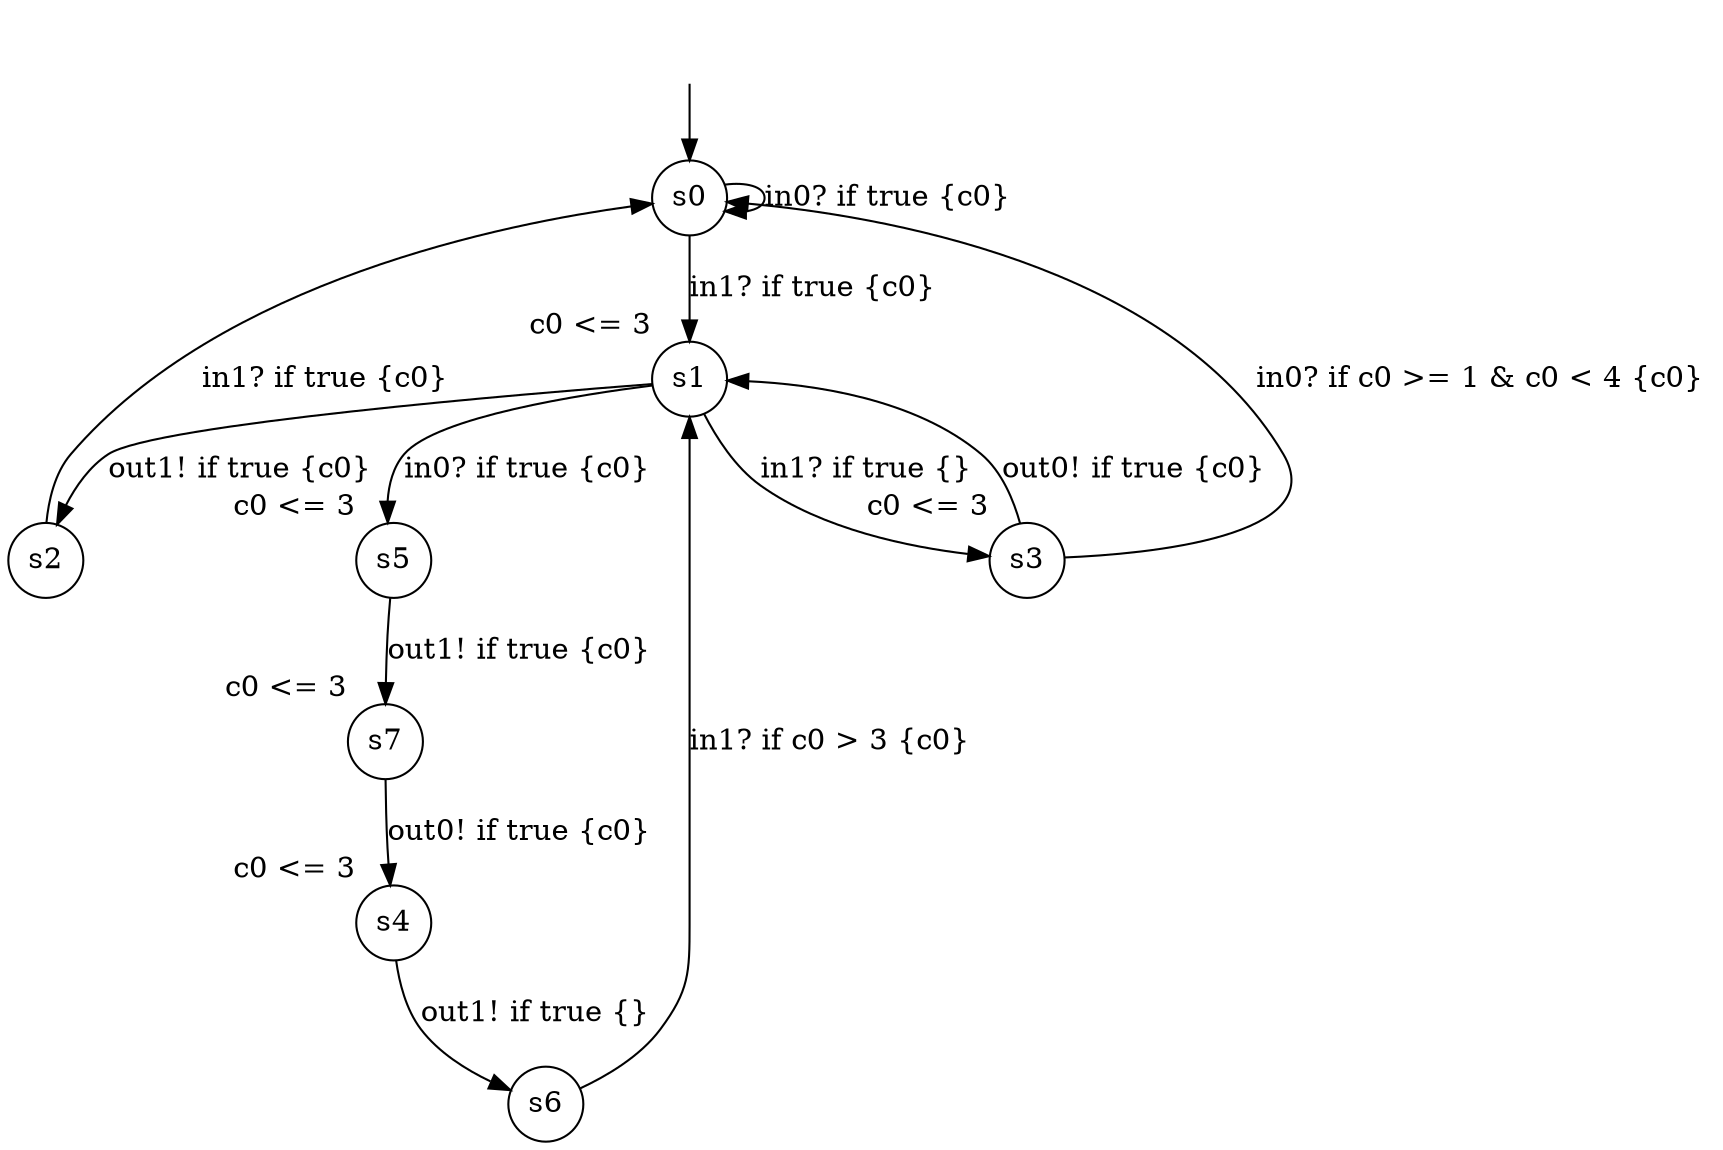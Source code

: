 digraph g {
__start0 [label="" shape="none"];
s0 [shape="circle" margin=0 label="s0"];
s1 [shape="circle" margin=0 label="s1", xlabel="c0 <= 3"];
s2 [shape="circle" margin=0 label="s2"];
s3 [shape="circle" margin=0 label="s3", xlabel="c0 <= 3"];
s4 [shape="circle" margin=0 label="s4", xlabel="c0 <= 3"];
s5 [shape="circle" margin=0 label="s5", xlabel="c0 <= 3"];
s6 [shape="circle" margin=0 label="s6"];
s7 [shape="circle" margin=0 label="s7", xlabel="c0 <= 3"];
s0 -> s1 [label="in1? if true {c0} "];
s0 -> s0 [label="in0? if true {c0} "];
s1 -> s3 [label="in1? if true {} "];
s1 -> s5 [label="in0? if true {c0} "];
s1 -> s2 [label="out1! if true {c0} "];
s2 -> s0 [label="in1? if true {c0} "];
s3 -> s1 [label="out0! if true {c0} "];
s3 -> s0 [label="in0? if c0 >= 1 & c0 < 4 {c0} "];
s4 -> s6 [label="out1! if true {} "];
s5 -> s7 [label="out1! if true {c0} "];
s6 -> s1 [label="in1? if c0 > 3 {c0} "];
s7 -> s4 [label="out0! if true {c0} "];
__start0 -> s0;
}
